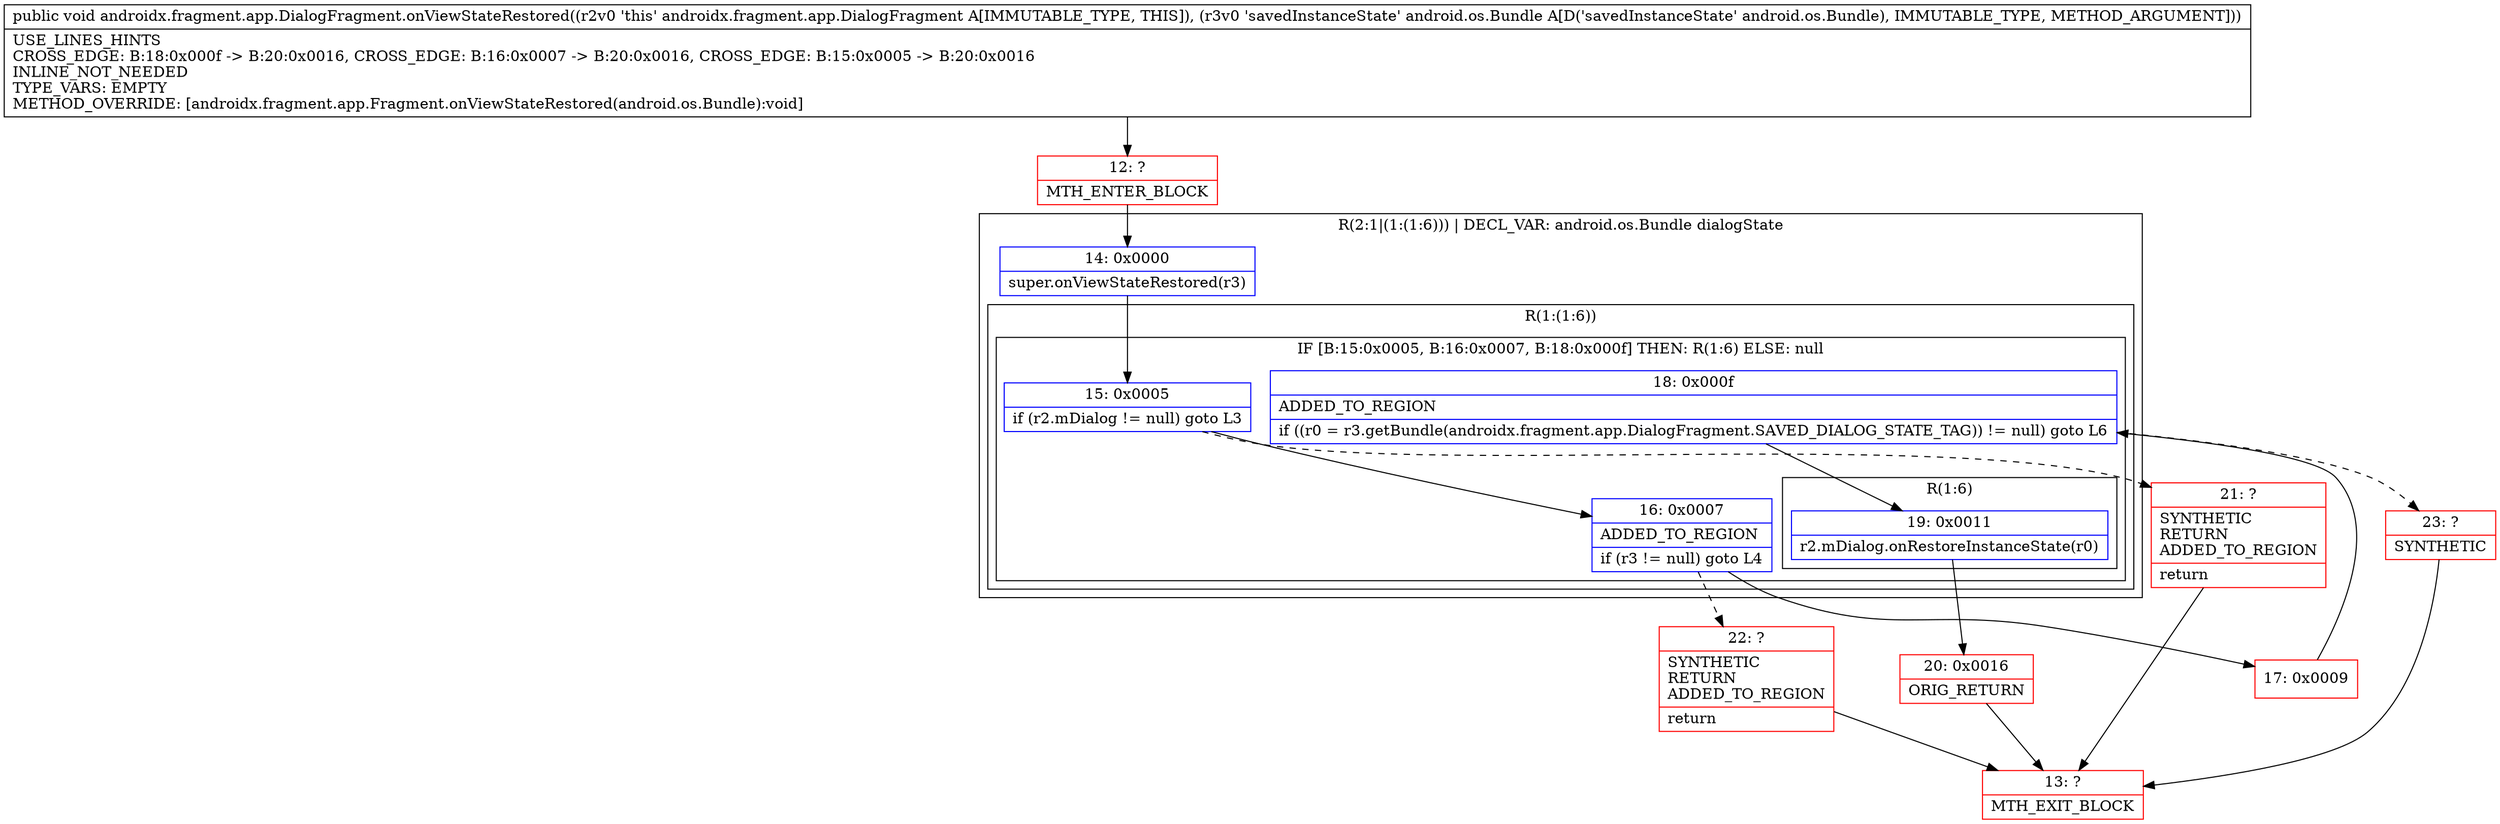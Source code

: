 digraph "CFG forandroidx.fragment.app.DialogFragment.onViewStateRestored(Landroid\/os\/Bundle;)V" {
subgraph cluster_Region_2068457389 {
label = "R(2:1|(1:(1:6))) | DECL_VAR: android.os.Bundle dialogState\l";
node [shape=record,color=blue];
Node_14 [shape=record,label="{14\:\ 0x0000|super.onViewStateRestored(r3)\l}"];
subgraph cluster_Region_1398648349 {
label = "R(1:(1:6))";
node [shape=record,color=blue];
subgraph cluster_IfRegion_836739872 {
label = "IF [B:15:0x0005, B:16:0x0007, B:18:0x000f] THEN: R(1:6) ELSE: null";
node [shape=record,color=blue];
Node_15 [shape=record,label="{15\:\ 0x0005|if (r2.mDialog != null) goto L3\l}"];
Node_16 [shape=record,label="{16\:\ 0x0007|ADDED_TO_REGION\l|if (r3 != null) goto L4\l}"];
Node_18 [shape=record,label="{18\:\ 0x000f|ADDED_TO_REGION\l|if ((r0 = r3.getBundle(androidx.fragment.app.DialogFragment.SAVED_DIALOG_STATE_TAG)) != null) goto L6\l}"];
subgraph cluster_Region_1015975838 {
label = "R(1:6)";
node [shape=record,color=blue];
Node_19 [shape=record,label="{19\:\ 0x0011|r2.mDialog.onRestoreInstanceState(r0)\l}"];
}
}
}
}
Node_12 [shape=record,color=red,label="{12\:\ ?|MTH_ENTER_BLOCK\l}"];
Node_17 [shape=record,color=red,label="{17\:\ 0x0009}"];
Node_20 [shape=record,color=red,label="{20\:\ 0x0016|ORIG_RETURN\l}"];
Node_13 [shape=record,color=red,label="{13\:\ ?|MTH_EXIT_BLOCK\l}"];
Node_23 [shape=record,color=red,label="{23\:\ ?|SYNTHETIC\l}"];
Node_22 [shape=record,color=red,label="{22\:\ ?|SYNTHETIC\lRETURN\lADDED_TO_REGION\l|return\l}"];
Node_21 [shape=record,color=red,label="{21\:\ ?|SYNTHETIC\lRETURN\lADDED_TO_REGION\l|return\l}"];
MethodNode[shape=record,label="{public void androidx.fragment.app.DialogFragment.onViewStateRestored((r2v0 'this' androidx.fragment.app.DialogFragment A[IMMUTABLE_TYPE, THIS]), (r3v0 'savedInstanceState' android.os.Bundle A[D('savedInstanceState' android.os.Bundle), IMMUTABLE_TYPE, METHOD_ARGUMENT]))  | USE_LINES_HINTS\lCROSS_EDGE: B:18:0x000f \-\> B:20:0x0016, CROSS_EDGE: B:16:0x0007 \-\> B:20:0x0016, CROSS_EDGE: B:15:0x0005 \-\> B:20:0x0016\lINLINE_NOT_NEEDED\lTYPE_VARS: EMPTY\lMETHOD_OVERRIDE: [androidx.fragment.app.Fragment.onViewStateRestored(android.os.Bundle):void]\l}"];
MethodNode -> Node_12;Node_14 -> Node_15;
Node_15 -> Node_16;
Node_15 -> Node_21[style=dashed];
Node_16 -> Node_17;
Node_16 -> Node_22[style=dashed];
Node_18 -> Node_19;
Node_18 -> Node_23[style=dashed];
Node_19 -> Node_20;
Node_12 -> Node_14;
Node_17 -> Node_18;
Node_20 -> Node_13;
Node_23 -> Node_13;
Node_22 -> Node_13;
Node_21 -> Node_13;
}

